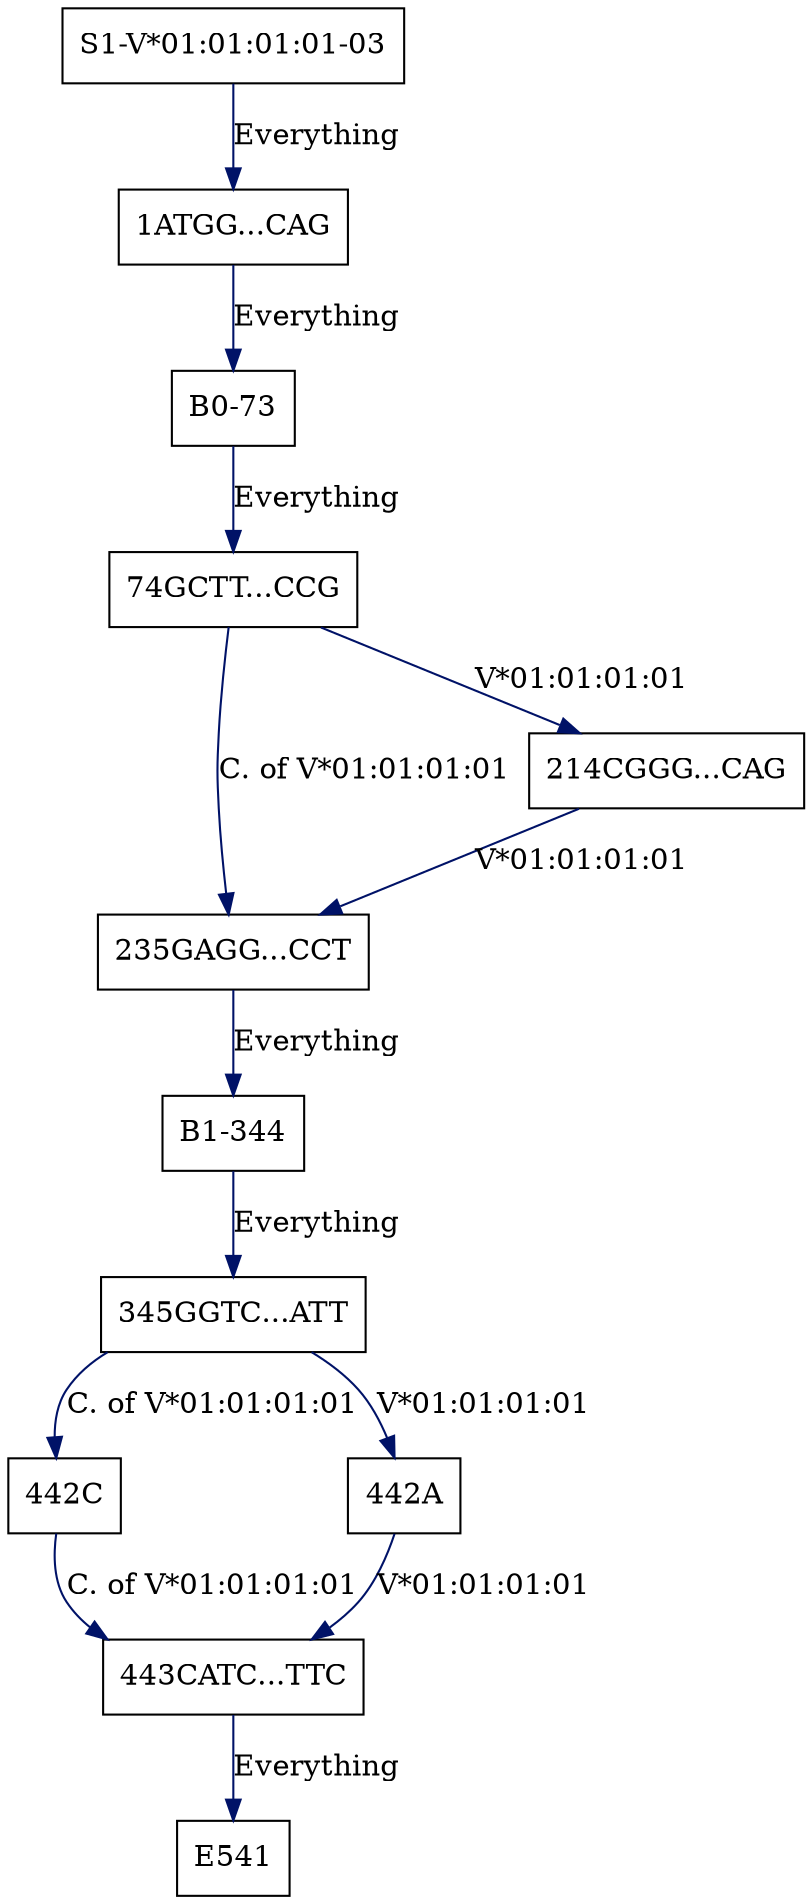 digraph G {
  "B0-73" [shape=box, ];
  "442C" [shape=box, ];
  "74GCTT...CCG" [shape=box, ];
  "443CATC...TTC" [shape=box, ];
  "442A" [shape=box, ];
  "235GAGG...CCT" [shape=box, ];
  "214CGGG...CAG" [shape=box, ];
  "E541" [shape=box, ];
  "1ATGG...CAG" [shape=box, ];
  "S1-V*01:01:01:01-03" [shape=box, ];
  "345GGTC...ATT" [shape=box, ];
  "B1-344" [shape=box, ];
  
  
  edge [color="#001267", ];
  "B0-73" -> "74GCTT...CCG" [label="Everything", ];
  "442C" -> "443CATC...TTC" [label="C. of V*01:01:01:01", ];
  "74GCTT...CCG" -> "214CGGG...CAG" [label="V*01:01:01:01", ];
  "74GCTT...CCG" -> "235GAGG...CCT" [label="C. of V*01:01:01:01", ];
  "443CATC...TTC" -> "E541" [label="Everything", ];
  "442A" -> "443CATC...TTC" [label="V*01:01:01:01", ];
  "235GAGG...CCT" -> "B1-344" [label="Everything", ];
  "214CGGG...CAG" -> "235GAGG...CCT" [label="V*01:01:01:01", ];
  "1ATGG...CAG" -> "B0-73" [label="Everything", ];
  "S1-V*01:01:01:01-03" -> "1ATGG...CAG" [label="Everything", ];
  "345GGTC...ATT" -> "442A" [label="V*01:01:01:01", ];
  "345GGTC...ATT" -> "442C" [label="C. of V*01:01:01:01", ];
  "B1-344" -> "345GGTC...ATT" [label="Everything", ];
  
  }